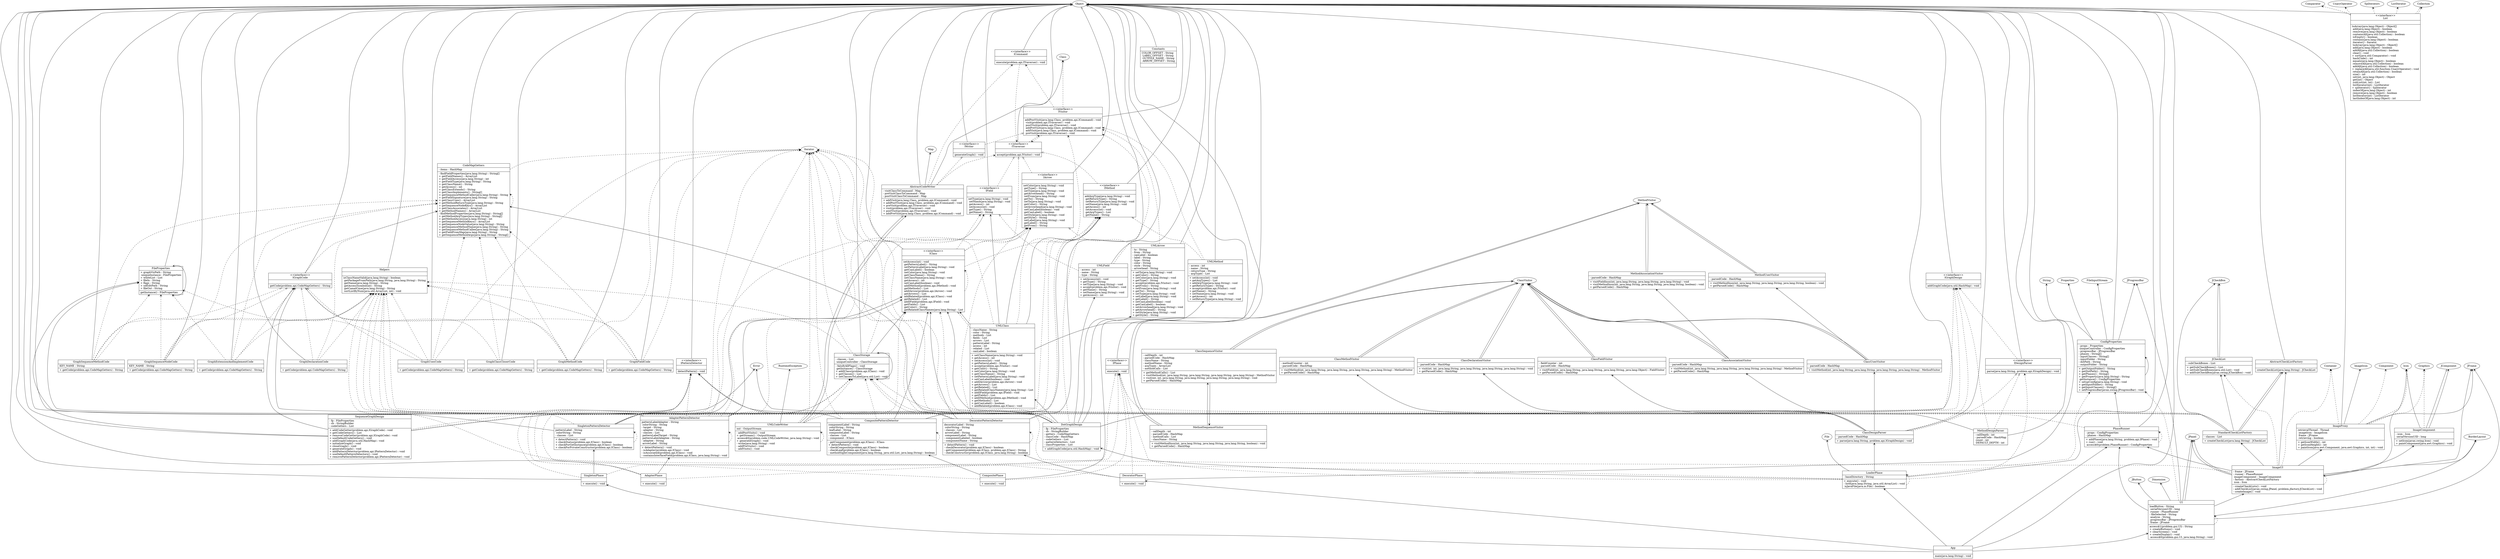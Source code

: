 digraph G{rankdir=BT;CodeMapGetters[ shape="record", color="", label="{CodeMapGetters|- items : HashMap\l|- findFieldProperties(java.lang.String) : String[]\l+ getFieldNames() : ArrayList\l+ getFieldAccess(java.lang.String) : int\l+ getFieldType(java.lang.String) : String\l+ getClassName() : String\l+ getAccess() : int\l+ getClassExtends() : String\l+ getClassImplements() : String[]\l+ getSequenceMethodCaller(java.lang.String) : String\l+ getFieldSignature(java.lang.String) : String\l+ getClassUses() : ArrayList\l+ getMethodReturnType(java.lang.String) : String\l+ getSequenceNodeKeys() : ArrayList\l+ getClassAssociates() : ArrayList\l+ getMethodNames() : ArrayList\l- findMethodProperties(java.lang.String) : String[]\l+ getMethodArgTypes(java.lang.String) : String[]\l+ getMethodAccess(java.lang.String) : int\l+ getSequenceMethodKeys() : ArrayList\l+ getSequenceNodeValue(java.lang.String) : String\l+ getSequenceMethodName(java.lang.String) : String\l+ getSequenceMethodCallee(java.lang.String) : String\l+ getFieldFromMap(java.lang.String) : String\l+ getSequenceMethodArgs(java.lang.String) : String[]\l}"];CodeMapGetters -> Object [arrowhead="onormal", style="solid", label="", color=""];CodeMapGetters -> CodeMapGetters [arrowhead="open", style="dashed", label="", color=""];CodeMapGetters -> Iterator [arrowhead="open", style="dashed", label="", color=""];IArrow[ shape="record", color="", label="{\<\<interface\>\>\nIArrow|| setColor(java.lang.String) : void\l getType() : String\l setType(java.lang.String) : void\l getArrowhead() : String\l setFrom(java.lang.String) : void\l getTo() : String\l setTo(java.lang.String) : void\l getColor() : String\l setArrowhead(java.lang.String) : void\l setCanLabel(boolean) : void\l getCanLabel() : boolean\l setStyle(java.lang.String) : void\l getStyle() : String\l setLabel(java.lang.String) : void\l getLabel() : String\l getFrom() : String\l}"];IArrow -> Object [arrowhead="onormal", style="solid", label="", color=""];IArrow -> ITraverser [arrowhead="onormal", style="dashed", label="", color=""];IClass[ shape="record", color="", label="{\<\<interface\>\>\nIClass|| setAccess(int) : void\l getPatternLabel() : String\l setPatternLabel(java.lang.String) : void\l getCanLabel() : boolean\l setColor(java.lang.String) : void\l getClassName() : String\l setClassName(java.lang.String) : void\l getAccess() : int\l setCanLabel(boolean) : void\l addIMethod(problem.api.IMethod) : void\l getMethods() : List\l addIArrow(problem.api.IArrow) : void\l getArrows() : List\l addRelated(problem.api.IClass) : void\l getRelated() : List\l addIField(problem.api.IField) : void\l getFields() : List\l getColor() : String\l getRelatedClassNames(java.lang.String) : List\l}"];IClass -> Object [arrowhead="onormal", style="solid", label="", color=""];IClass -> ITraverser [arrowhead="onormal", style="dashed", label="", color=""];IClass -> IMethod [arrowhead="open", style="dashed", label="", color=""];IClass -> IArrow [arrowhead="open", style="dashed", label="", color=""];IClass -> IClass [arrowhead="open", style="dashed", label="", color=""];IClass -> IField [arrowhead="open", style="dashed", label="", color=""];ICommand[ shape="record", color="", label="{\<\<interface\>\>\nICommand|| execute(problem.api.ITraverser) : void\l}"];ICommand -> Object [arrowhead="onormal", style="solid", label="", color=""];ICommand -> ITraverser [arrowhead="open", style="dashed", label="", color=""];IDesignParser[ shape="record", color="", label="{\<\<interface\>\>\nIDesignParser|| parse(java.lang.String,  problem.api.IGraphDesign) : void\l}"];IDesignParser -> Object [arrowhead="onormal", style="solid", label="", color=""];IDesignParser -> IGraphDesign [arrowhead="open", style="dashed", label="", color=""];IField[ shape="record", color="", label="{\<\<interface\>\>\nIField|| setType(java.lang.String) : void\l setName(java.lang.String) : void\l getAccess() : int\l setAccess(int) : void\l getType() : String\l getName() : String\l}"];IField -> Object [arrowhead="onormal", style="solid", label="", color=""];IField -> ITraverser [arrowhead="onormal", style="dashed", label="", color=""];IGraphCode[ shape="record", color="", label="{\<\<interface\>\>\nIGraphCode|| getCode(problem.api.CodeMapGetters) : String\l}"];IGraphCode -> Object [arrowhead="onormal", style="solid", label="", color=""];IGraphCode -> CodeMapGetters [arrowhead="open", style="dashed", label="", color=""];IGraphDesign[ shape="record", color="", label="{\<\<interface\>\>\nIGraphDesign|| addGraphCode(java.util.HashMap) : void\l}"];IGraphDesign -> Object [arrowhead="onormal", style="solid", label="", color=""];IMethod[ shape="record", color="", label="{\<\<interface\>\>\nIMethod|| addArgType(java.lang.String) : void\l getReturnType() : String\l setReturnType(java.lang.String) : void\l setName(java.lang.String) : void\l getAccess() : int\l setAccess(int) : void\l getArgTypes() : List\l getName() : String\l}"];IMethod -> Object [arrowhead="onormal", style="solid", label="", color=""];IMethod -> ITraverser [arrowhead="onormal", style="dashed", label="", color=""];IPatternDetector[ shape="record", color="", label="{\<\<interface\>\>\nIPatternDetector|| detectPattern() : void\l}"];IPatternDetector -> Object [arrowhead="onormal", style="solid", label="", color=""];IPhase[ shape="record", color="", label="{\<\<interface\>\>\nIPhase|| execute() : void\l}"];IPhase -> Object [arrowhead="onormal", style="solid", label="", color=""];ITraverser[ shape="record", color="", label="{\<\<interface\>\>\nITraverser|| accept(problem.api.IVisitor) : void\l}"];ITraverser -> Object [arrowhead="onormal", style="solid", label="", color=""];ITraverser -> IVisitor [arrowhead="open", style="dashed", label="", color=""];IVisitor[ shape="record", color="", label="{\<\<interface\>\>\nIVisitor|| addPostVisit(java.lang.Class,  problem.api.ICommand) : void\l visit(problem.api.ITraverser) : void\l postVisit(problem.api.ITraverser) : void\l addPreVisit(java.lang.Class,  problem.api.ICommand) : void\l addVisit(java.lang.Class,  problem.api.ICommand) : void\l preVisit(problem.api.ITraverser) : void\l}"];IVisitor -> Object [arrowhead="onormal", style="solid", label="", color=""];IVisitor -> Class [arrowhead="open", style="dashed", label="", color=""];IVisitor -> ICommand [arrowhead="open", style="dashed", label="", color=""];IVisitor -> ITraverser [arrowhead="open", style="dashed", label="", color=""];IWriter[ shape="record", color="", label="{\<\<interface\>\>\nIWriter|| generateGraph() : void\l}"];IWriter -> Object [arrowhead="onormal", style="solid", label="", color=""];IWriter -> IVisitor [arrowhead="onormal", style="dashed", label="", color=""];App[ shape="record", color="", label="{App|| main(java.lang.String) : void\l}"];App -> Object [arrowhead="onormal", style="solid", label="", color=""];App -> UI [arrowhead="open", style="solid", label="", color=""];App -> PhaseRunner [arrowhead="open", style="solid", label="", color=""];App -> DecoratorPhase [arrowhead="open", style="solid", label="", color=""];App -> LoaderPhase [arrowhead="open", style="solid", label="", color=""];App -> SingletonPhase [arrowhead="open", style="solid", label="", color=""];ClassDesignParser[ shape="record", color="", label="{ClassDesignParser|- parsedCode : HashMap\l|+ parse(java.lang.String,  problem.api.IGraphDesign) : void\l}"];ClassDesignParser -> Object [arrowhead="onormal", style="solid", label="", color=""];ClassDesignParser -> IDesignParser [arrowhead="onormal", style="dashed", label="", color=""];ClassDesignParser -> ClassUsesVisitor [arrowhead="open", style="solid", label="", color=""];ClassDesignParser -> ClassMethodVisitor [arrowhead="open", style="solid", label="", color=""];ClassDesignParser -> ClassDeclarationVisitor [arrowhead="open", style="solid", label="", color=""];ClassDesignParser -> ClassAssociationVisitor [arrowhead="open", style="solid", label="", color=""];ClassDesignParser -> ClassFieldVisitor [arrowhead="open", style="solid", label="", color=""];ClassDesignParser -> IGraphDesign [arrowhead="open", style="dashed", label="", color=""];ClassStorage[ shape="record", color="", label="{ClassStorage|- classes : List\l uniqueController : ClassStorage\l|- falsifyAllFlags() : void\l getInstance() : ClassStorage\l+ addIClass(problem.api.IClass) : void\l+ getClasses() : List\l+ setClassesToLabel(java.util.List) : void\l}"];ClassStorage -> Object [arrowhead="onormal", style="solid", label="", color=""];ClassStorage -> ClassStorage [arrowhead="open", style="solid", label="", color=""];ClassStorage -> IClass [arrowhead="open", style="solid", label="", color=""];ClassStorage -> IArrow [arrowhead="open", style="dashed", label="", color=""];ClassStorage -> Helpers [arrowhead="open", style="dashed", label="", color=""];ClassStorage -> Iterator [arrowhead="open", style="dashed", label="", color=""];AbstractCodeWriter[ shape="record", color="", label="{AbstractCodeWriter|- visitClassToCommand : Map\l- preVisitClassToCommand : Map\l- postVisitClassToCommand : Map\l|+ addVisit(java.lang.Class,  problem.api.ICommand) : void\l+ addPostVisit(java.lang.Class,  problem.api.ICommand) : void\l+ preVisit(problem.api.ITraverser) : void\l+ visit(problem.api.ITraverser) : void\l+ postVisit(problem.api.ITraverser) : void\l+ addPreVisit(java.lang.Class,  problem.api.ICommand) : void\l}"];AbstractCodeWriter -> Object [arrowhead="onormal", style="solid", label="", color=""];AbstractCodeWriter -> IWriter [arrowhead="onormal", style="dashed", label="", color=""];AbstractCodeWriter -> Map [arrowhead="open", style="solid", label="", color=""];AbstractCodeWriter -> Class [arrowhead="open", style="solid", label="", color=""];AbstractCodeWriter -> ICommand [arrowhead="open", style="dashed", label="", color=""];AbstractCodeWriter -> ITraverser [arrowhead="open", style="dashed", label="", color=""];GraphClassCloserCode[ shape="record", color="", label="{GraphClassCloserCode||+ getCode(problem.api.CodeMapGetters) : String\l}"];GraphClassCloserCode -> Object [arrowhead="onormal", style="solid", label="", color=""];GraphClassCloserCode -> IGraphCode [arrowhead="onormal", style="dashed", label="", color=""];GraphClassCloserCode -> CodeMapGetters [arrowhead="open", style="dashed", label="", color=""];GraphDeclarationCode[ shape="record", color="", label="{GraphDeclarationCode||+ getCode(problem.api.CodeMapGetters) : String\l}"];GraphDeclarationCode -> Object [arrowhead="onormal", style="solid", label="", color=""];GraphDeclarationCode -> IGraphCode [arrowhead="onormal", style="dashed", label="", color=""];GraphDeclarationCode -> CodeMapGetters [arrowhead="open", style="dashed", label="", color=""];GraphDeclarationCode -> Helpers [arrowhead="open", style="dashed", label="", color=""];GraphExtensionAndImplementCode[ shape="record", color="", label="{GraphExtensionAndImplementCode||+ getCode(problem.api.CodeMapGetters) : String\l}"];GraphExtensionAndImplementCode -> Object [arrowhead="onormal", style="solid", label="", color=""];GraphExtensionAndImplementCode -> IGraphCode [arrowhead="onormal", style="dashed", label="", color=""];GraphExtensionAndImplementCode -> CodeMapGetters [arrowhead="open", style="dashed", label="", color=""];GraphExtensionAndImplementCode -> FileProperties [arrowhead="open", style="dashed", label="", color=""];GraphExtensionAndImplementCode -> Helpers [arrowhead="open", style="dashed", label="", color=""];GraphFieldCode[ shape="record", color="", label="{GraphFieldCode||+ getCode(problem.api.CodeMapGetters) : String\l}"];GraphFieldCode -> Object [arrowhead="onormal", style="solid", label="", color=""];GraphFieldCode -> IGraphCode [arrowhead="onormal", style="dashed", label="", color=""];GraphFieldCode -> CodeMapGetters [arrowhead="open", style="dashed", label="", color=""];GraphFieldCode -> Helpers [arrowhead="open", style="dashed", label="", color=""];GraphFieldCode -> Iterator [arrowhead="open", style="dashed", label="", color=""];GraphMethodCode[ shape="record", color="", label="{GraphMethodCode||+ getCode(problem.api.CodeMapGetters) : String\l}"];GraphMethodCode -> Object [arrowhead="onormal", style="solid", label="", color=""];GraphMethodCode -> IGraphCode [arrowhead="onormal", style="dashed", label="", color=""];GraphMethodCode -> CodeMapGetters [arrowhead="open", style="dashed", label="", color=""];GraphMethodCode -> Helpers [arrowhead="open", style="dashed", label="", color=""];GraphMethodCode -> Iterator [arrowhead="open", style="dashed", label="", color=""];GraphSequenceMethodCode[ shape="record", color="", label="{GraphSequenceMethodCode| KEY_NAME : String\l|+ getCode(problem.api.CodeMapGetters) : String\l}"];GraphSequenceMethodCode -> Object [arrowhead="onormal", style="solid", label="", color=""];GraphSequenceMethodCode -> IGraphCode [arrowhead="onormal", style="dashed", label="", color=""];GraphSequenceMethodCode -> CodeMapGetters [arrowhead="open", style="dashed", label="", color=""];GraphSequenceMethodCode -> FileProperties [arrowhead="open", style="dashed", label="", color=""];GraphSequenceMethodCode -> Helpers [arrowhead="open", style="dashed", label="", color=""];GraphSequenceNodeCode[ shape="record", color="", label="{GraphSequenceNodeCode| KEY_NAME : String\l|+ getCode(problem.api.CodeMapGetters) : String\l}"];GraphSequenceNodeCode -> Object [arrowhead="onormal", style="solid", label="", color=""];GraphSequenceNodeCode -> IGraphCode [arrowhead="onormal", style="dashed", label="", color=""];GraphSequenceNodeCode -> CodeMapGetters [arrowhead="open", style="dashed", label="", color=""];GraphSequenceNodeCode -> FileProperties [arrowhead="open", style="dashed", label="", color=""];GraphSequenceNodeCode -> Helpers [arrowhead="open", style="dashed", label="", color=""];GraphUsesCode[ shape="record", color="", label="{GraphUsesCode||+ getCode(problem.api.CodeMapGetters) : String\l}"];GraphUsesCode -> Object [arrowhead="onormal", style="solid", label="", color=""];GraphUsesCode -> IGraphCode [arrowhead="onormal", style="dashed", label="", color=""];GraphUsesCode -> CodeMapGetters [arrowhead="open", style="dashed", label="", color=""];GraphUsesCode -> FileProperties [arrowhead="open", style="dashed", label="", color=""];GraphUsesCode -> Helpers [arrowhead="open", style="dashed", label="", color=""];GraphUsesCode -> Iterator [arrowhead="open", style="dashed", label="", color=""];UMLCodeWriter[ shape="record", color="", label="{UMLCodeWriter| out : OutputStream\l|- addPostVisits() : void\l+ getStream() : OutputStream\l access$0(problem.code.UMLCodeWriter,  java.lang.String) : void\l+ generateGraph() : void\l- write(java.lang.String) : void\l- addPreVisits() : void\l- addVisits() : void\l}"];UMLCodeWriter -> AbstractCodeWriter [arrowhead="onormal", style="solid", label="", color=""];UMLCodeWriter -> AbstractCodeWriter [arrowhead="open", style="solid", label="", color=""];UMLCodeWriter -> RuntimeException [arrowhead="open", style="solid", label="", color=""];UMLCodeWriter -> UMLCodeWriter [arrowhead="open", style="dashed", label="", color=""];UMLCodeWriter -> ClassStorage [arrowhead="open", style="dashed", label="", color=""];UMLCodeWriter -> IClass [arrowhead="open", style="dashed", label="", color=""];UMLCodeWriter -> Iterator [arrowhead="open", style="dashed", label="", color=""];ConfigProperties[ shape="record", color="", label="{ConfigProperties|- props : Properties\l uniqueController : ConfigProperties\l- progressBar : JProgressBar\l- phases : String[]\l- inputClasses : String[]\l- inputFolder : String\l- dotPath : String\l- outputFolder : String\l|+ getOutputFolder() : String\l+ getDotPath() : String\l+ getPhases() : String[]\l+ getProperty(java.lang.String) : String\l getInstance() : ConfigProperties\l+ setupConfig(java.lang.String) : void\l+ getInputFolder() : String\l+ getInputClasses() : String[]\l+ setProgressBar(javax.swing.JProgressBar) : void\l}"];ConfigProperties -> Object [arrowhead="onormal", style="solid", label="", color=""];ConfigProperties -> String[] [arrowhead="open", style="solid", label="", color=""];ConfigProperties -> Properties [arrowhead="open", style="solid", label="", color=""];ConfigProperties -> ConfigProperties [arrowhead="open", style="solid", label="", color=""];ConfigProperties -> FileInputStream [arrowhead="open", style="solid", label="", color=""];ConfigProperties -> JProgressBar [arrowhead="open", style="solid", label="", color=""];Constants[ shape="record", color="", label="{Constants| COLOR_OFFSET : String\l LABEL_OFFSET : String\l OUTFILE_NAME : String\l ARROW_OFFSET : String\l|}"];Constants -> Object [arrowhead="onormal", style="solid", label="", color=""];DotGraphDesign[ shape="record", color="", label="{DotGraphDesign|- fp : FileProperties\l- sb : StringBuilder\l- getters : CodeMapGetters\l- classCode : HashMap\l- codeGetters : List\l- patternDetectors : List\l- classProperties : List\l|+ addGraphCode(java.util.HashMap) : void\l}"];DotGraphDesign -> Object [arrowhead="onormal", style="solid", label="", color=""];DotGraphDesign -> IGraphDesign [arrowhead="onormal", style="dashed", label="", color=""];DotGraphDesign -> UMLArrow [arrowhead="open", style="solid", label="", color=""];DotGraphDesign -> CodeMapGetters [arrowhead="open", style="solid", label="", color=""];DotGraphDesign -> FileProperties [arrowhead="open", style="solid", label="", color=""];DotGraphDesign -> UMLMethod [arrowhead="open", style="solid", label="", color=""];DotGraphDesign -> UMLField [arrowhead="open", style="solid", label="", color=""];DotGraphDesign -> UMLClass [arrowhead="open", style="solid", label="", color=""];DotGraphDesign -> IGraphCode [arrowhead="open", style="solid", label="", color=""];DotGraphDesign -> IPatternDetector [arrowhead="open", style="solid", label="", color=""];DotGraphDesign -> IMethod [arrowhead="open", style="dashed", label="", color=""];DotGraphDesign -> Helpers [arrowhead="open", style="dashed", label="", color=""];DotGraphDesign -> ClassStorage [arrowhead="open", style="dashed", label="", color=""];DotGraphDesign -> IClass [arrowhead="open", style="dashed", label="", color=""];DotGraphDesign -> Iterator [arrowhead="open", style="dashed", label="", color=""];FileProperties[ shape="record", color="", label="{FileProperties|+ graphVizPath : String\l uniqueInstance : FileProperties\l+ whiteList : List\l+ fileIn : String\l+ flags : String\l+ sdEditPath : String\l+ fileOut : String\l| getInstance() : FileProperties\l}"];FileProperties -> Object [arrowhead="onormal", style="solid", label="", color=""];FileProperties -> FileProperties [arrowhead="open", style="solid", label="", color=""];UMLArrow[ shape="record", color="", label="{UMLArrow|- to : String\l- from : String\l- canLabel : boolean\l- label : String\l- type : String\l- color : String\l- style : String\l- arrowhead : String\l|+ setTo(java.lang.String) : void\l+ getColor() : String\l+ setColor(java.lang.String) : void\l+ getType() : String\l+ accept(problem.api.IVisitor) : void\l+ getFrom() : String\l+ setFrom(java.lang.String) : void\l+ getTo() : String\l+ setType(java.lang.String) : void\l+ setLabel(java.lang.String) : void\l+ getLabel() : String\l+ setCanLabel(boolean) : void\l+ getCanLabel() : boolean\l+ setArrowhead(java.lang.String) : void\l+ getArrowhead() : String\l+ setStyle(java.lang.String) : void\l+ getStyle() : String\l}"];UMLArrow -> Object [arrowhead="onormal", style="solid", label="", color=""];UMLArrow -> IArrow [arrowhead="onormal", style="dashed", label="", color=""];UMLArrow -> IVisitor [arrowhead="open", style="dashed", label="", color=""];UMLClass[ shape="record", color="", label="{UMLClass|- className : String\l- color : String\l- methods : List\l- fields : List\l- arrows : List\l- patternLabel : String\l- access : int\l- related : List\l- canLabel : boolean\l|+ setClassName(java.lang.String) : void\l+ getAccess() : int\l+ setAccess(int) : void\l+ getPatternLabel() : String\l+ accept(problem.api.IVisitor) : void\l+ getColor() : String\l+ setColor(java.lang.String) : void\l+ getClassName() : String\l+ setPatternLabel(java.lang.String) : void\l+ setCanLabel(boolean) : void\l+ addIArrow(problem.api.IArrow) : void\l+ getArrows() : List\l+ getRelated() : List\l+ getRelatedClassNames(java.lang.String) : List\l+ addIField(problem.api.IField) : void\l+ getFields() : List\l+ addIMethod(problem.api.IMethod) : void\l+ getMethods() : List\l+ getCanLabel() : boolean\l+ addRelated(problem.api.IClass) : void\l}"];UMLClass -> Object [arrowhead="onormal", style="solid", label="", color=""];UMLClass -> IClass [arrowhead="onormal", style="dashed", label="", color=""];UMLClass -> IMethod [arrowhead="open", style="solid", label="", color=""];UMLClass -> IField [arrowhead="open", style="solid", label="", color=""];UMLClass -> IArrow [arrowhead="open", style="solid", label="", color=""];UMLClass -> IClass [arrowhead="open", style="solid", label="", color=""];UMLClass -> IVisitor [arrowhead="open", style="dashed", label="", color=""];UMLClass -> Iterator [arrowhead="open", style="dashed", label="", color=""];UMLField[ shape="record", color="", label="{UMLField|- access : int\l- name : String\l- type : String\l|+ setAccess(int) : void\l+ getType() : String\l+ setType(java.lang.String) : void\l+ accept(problem.api.IVisitor) : void\l+ getName() : String\l+ setName(java.lang.String) : void\l+ getAccess() : int\l}"];UMLField -> Object [arrowhead="onormal", style="solid", label="", color=""];UMLField -> IField [arrowhead="onormal", style="dashed", label="", color=""];UMLField -> IVisitor [arrowhead="open", style="dashed", label="", color=""];UMLMethod[ shape="record", color="", label="{UMLMethod|- access : int\l- name : String\l- returnType : String\l- argTypes : List\l|+ setAccess(int) : void\l+ getArgTypes() : List\l+ addArgType(java.lang.String) : void\l+ getReturnType() : String\l+ accept(problem.api.IVisitor) : void\l+ getName() : String\l+ setName(java.lang.String) : void\l+ getAccess() : int\l+ setReturnType(java.lang.String) : void\l}"];UMLMethod -> Object [arrowhead="onormal", style="solid", label="", color=""];UMLMethod -> IMethod [arrowhead="onormal", style="dashed", label="", color=""];UMLMethod -> IVisitor [arrowhead="open", style="dashed", label="", color=""];ImageUI[ shape="record", color="", label="{ImageUI|- frame : JFrame\l- runner : PhaseRunner\l imageComponent : ImageComponent\l- factory : AbstractCheckListFactory\l icon : Icon\l|- createCheckLists() : void\l- addCheckList(javax.swing.JPanel,  problem.jfactory.JCheckList) : void\l- createImage() : void\l}"];ImageUI -> JPanel [arrowhead="onormal", style="solid", label="", color=""];ImageUI -> Icon [arrowhead="open", style="solid", label="", color=""];ImageUI -> JFrame [arrowhead="open", style="solid", label="", color=""];ImageUI -> ImageComponent [arrowhead="open", style="solid", label="", color=""];ImageUI -> BorderLayout [arrowhead="open", style="solid", label="", color=""];ImageUI -> JPanel [arrowhead="open", style="solid", label="", color=""];ImageUI -> PhaseRunner [arrowhead="open", style="solid", label="", color=""];ImageUI -> ImageProxy [arrowhead="open", style="solid", label="", color=""];ImageUI -> StandardCheckListFactory [arrowhead="open", style="solid", label="", color=""];ImageUI -> AbstractCheckListFactory [arrowhead="open", style="solid", label="", color=""];ImageUI -> JCheckList [arrowhead="open", style="dashed", label="", color=""];ImageUI -> ImageUI [arrowhead="open", style="dashed", label="", color=""];ImageUI -> Container [arrowhead="open", style="dashed", label="", color=""];ImageUI -> Iterator [arrowhead="open", style="dashed", label="", color=""];UI[ shape="record", color="", label="{UI| loadButton : String\l serialVersionUID : long\l runner : PhaseRunner\l- fileSelected : String\l analyze : String\l progressBar : JProgressBar\l frame : JFrame\l| access$1(problem.gui.UI) : String\l+ createButtons() : void\l+ clearScreen() : void\l+ createDisplay() : void\l access$0(problem.gui.UI,  java.lang.String) : void\l}"];UI -> JPanel [arrowhead="onormal", style="solid", label="", color=""];UI -> JButton [arrowhead="open", style="solid", label="", color=""];UI -> JFrame [arrowhead="open", style="solid", label="", color=""];UI -> BorderLayout [arrowhead="open", style="solid", label="", color=""];UI -> JPanel [arrowhead="open", style="solid", label="", color=""];UI -> JProgressBar [arrowhead="open", style="solid", label="", color=""];UI -> Dimension [arrowhead="open", style="solid", label="", color=""];UI -> PhaseRunner [arrowhead="open", style="solid", label="", color=""];UI -> ImageUI [arrowhead="open", style="solid", label="", color=""];UI -> UI [arrowhead="open", style="dashed", label="", color=""];UI -> ConfigProperties [arrowhead="open", style="dashed", label="", color=""];Helpers[ shape="record", color="", label="{Helpers|| isClassNameValid(java.lang.String) : boolean\l getPackageFromPath(java.lang.String,  java.lang.String) : String\l getName(java.lang.String) : String\l getAccessSymbol(int) : String\l getCamelCase(java.lang.String) : String\l sortListByNum(java.util.ArrayList,  int) : void\l}"];Helpers -> Object [arrowhead="onormal", style="solid", label="", color=""];ImageComponent[ shape="record", color="", label="{ImageComponent|- icon : Icon\l serialVersionUID : long\l|+ setIcon(javax.swing.Icon) : void\l+ paintComponent(java.awt.Graphics) : void\l}"];ImageComponent -> JComponent [arrowhead="onormal", style="solid", label="", color=""];ImageComponent -> JComponent [arrowhead="open", style="solid", label="", color=""];ImageComponent -> Icon [arrowhead="open", style="solid", label="", color=""];ImageComponent -> Graphics [arrowhead="open", style="dashed", label="", color=""];ImageProxy[ shape="record", color="", label="{ImageProxy| retrievalThread : Thread\l imageIcon : ImageIcon\l frame : JFrame\l retrieving : boolean\l|+ getIconWidth() : int\l+ getIconHeight() : int\l+ paintIcon(java.awt.Component,  java.awt.Graphics,  int,  int) : void\l}"];ImageProxy -> Object [arrowhead="onormal", style="solid", label="", color=""];ImageProxy -> Icon [arrowhead="onormal", style="dashed", label="", color=""];ImageProxy -> JFrame [arrowhead="open", style="solid", label="", color=""];ImageProxy -> ImageIcon [arrowhead="open", style="solid", label="", color=""];ImageProxy -> Component [arrowhead="open", style="dashed", label="", color=""];ImageProxy -> Graphics [arrowhead="open", style="dashed", label="", color=""];ImageProxy -> Container [arrowhead="open", style="dashed", label="", color=""];AbstractCheckListFactory[ shape="record", color="", label="{AbstractCheckListFactory|| createCheckList(java.lang.String) : JCheckList\l}"];AbstractCheckListFactory -> Object [arrowhead="onormal", style="solid", label="", color=""];JCheckList[ shape="record", color="", label="{JCheckList|- subCheckBoxes : List\l|+ getSubCheckBoxes() : List\l+ setSubCheckBoxes(java.util.List) : void\l+ addSubCheckBox(javax.swing.JCheckBox) : void\l}"];JCheckList -> JCheckBox [arrowhead="onormal", style="solid", label="", color=""];JCheckList -> JCheckBox [arrowhead="open", style="solid", label="", color=""];StandardCheckListFactory[ shape="record", color="", label="{StandardCheckListFactory|- classes : List\l|+ createCheckList(java.lang.String) : JCheckList\l}"];StandardCheckListFactory -> AbstractCheckListFactory [arrowhead="onormal", style="solid", label="", color=""];StandardCheckListFactory -> JCheckBox [arrowhead="open", style="solid", label="", color=""];StandardCheckListFactory -> AbstractCheckListFactory [arrowhead="open", style="solid", label="", color=""];StandardCheckListFactory -> JCheckList [arrowhead="open", style="solid", label="", color=""];StandardCheckListFactory -> IClass [arrowhead="open", style="solid", label="", color=""];StandardCheckListFactory -> ClassStorage [arrowhead="open", style="dashed", label="", color=""];StandardCheckListFactory -> Helpers [arrowhead="open", style="dashed", label="", color=""];StandardCheckListFactory -> Iterator [arrowhead="open", style="dashed", label="", color=""];MethodDesignParser[ shape="record", color="", label="{MethodDesignParser|- callDepth : int\l- parsedCode : HashMap\l count : int\l DEFAULT_DEPTH : int\l|+ parse(java.lang.String,  problem.api.IGraphDesign) : void\l+ getParsedCode() : HashMap\l <clinit>() : void\l}"];MethodDesignParser -> Object [arrowhead="onormal", style="solid", label="", color=""];MethodDesignParser -> IDesignParser [arrowhead="onormal", style="dashed", label="", color=""];MethodDesignParser -> Error [arrowhead="open", style="solid", label="", color=""];MethodDesignParser -> IGraphDesign [arrowhead="open", style="dashed", label="", color=""];AdapterPatternDetector[ shape="record", color="", label="{AdapterPatternDetector| patternLabelAdapter : String\l colorString : String\l- target : String\l- adapter : String\l- classes : List\l patternLabelTarget : String\l patternLabelAdaptee : String\l- adaptee : String\l arrowLabel : String\l|+ detectPattern() : void\l- isAdapter(problem.api.IClass) : void\l- isAssociated(problem.api.IClass) : void\l- containsInterfaceField(problem.api.IClass,  java.lang.String) : void\l}"];AdapterPatternDetector -> Object [arrowhead="onormal", style="solid", label="", color=""];AdapterPatternDetector -> IPatternDetector [arrowhead="onormal", style="dashed", label="", color=""];AdapterPatternDetector -> IClass [arrowhead="open", style="solid", label="", color=""];AdapterPatternDetector -> IArrow [arrowhead="open", style="dashed", label="", color=""];AdapterPatternDetector -> IField [arrowhead="open", style="dashed", label="", color=""];AdapterPatternDetector -> AdapterPatternDetector [arrowhead="open", style="dashed", label="", color=""];AdapterPatternDetector -> Helpers [arrowhead="open", style="dashed", label="", color=""];AdapterPatternDetector -> ClassStorage [arrowhead="open", style="dashed", label="", color=""];AdapterPatternDetector -> Iterator [arrowhead="open", style="dashed", label="", color=""];CompositePatternDetector[ shape="record", color="", label="{CompositePatternDetector| componentLabel : String\l colorString : String\l leafLabel : String\l compositeLabel : String\l- classes : List\l- component : IClass\l|- getComponent(problem.api.IClass) : IClass\l+ detectPattern() : void\l- checkComposite(problem.api.IClass) : boolean\l- checkLeaf(problem.api.IClass) : boolean\l- methodSigInComponent(java.lang.String,  java.util.List,  java.lang.String) : boolean\l}"];CompositePatternDetector -> Object [arrowhead="onormal", style="solid", label="", color=""];CompositePatternDetector -> IPatternDetector [arrowhead="onormal", style="dashed", label="", color=""];CompositePatternDetector -> IClass [arrowhead="open", style="solid", label="", color=""];CompositePatternDetector -> Helpers [arrowhead="open", style="dashed", label="", color=""];CompositePatternDetector -> IMethod [arrowhead="open", style="dashed", label="", color=""];CompositePatternDetector -> ClassStorage [arrowhead="open", style="dashed", label="", color=""];CompositePatternDetector -> CompositePatternDetector [arrowhead="open", style="dashed", label="", color=""];CompositePatternDetector -> Iterator [arrowhead="open", style="dashed", label="", color=""];DecoratorPatternDetector[ shape="record", color="", label="{DecoratorPatternDetector| decoratorLabel : String\l colorString : String\l- classes : List\l arrowLabel : String\l componentLabel : String\l- componentLabeled : boolean\l- componentName : String\l|+ detectPattern() : void\l- checkDecorator(problem.api.IClass) : boolean\l- getComponent(problem.api.IClass,  problem.api.IClass) : String\l- checkConstructor(problem.api.IClass,  java.lang.String) : boolean\l}"];DecoratorPatternDetector -> Object [arrowhead="onormal", style="solid", label="", color=""];DecoratorPatternDetector -> IPatternDetector [arrowhead="onormal", style="dashed", label="", color=""];DecoratorPatternDetector -> IClass [arrowhead="open", style="solid", label="", color=""];DecoratorPatternDetector -> IArrow [arrowhead="open", style="dashed", label="", color=""];DecoratorPatternDetector -> Helpers [arrowhead="open", style="dashed", label="", color=""];DecoratorPatternDetector -> IMethod [arrowhead="open", style="dashed", label="", color=""];DecoratorPatternDetector -> DecoratorPatternDetector [arrowhead="open", style="dashed", label="", color=""];DecoratorPatternDetector -> ClassStorage [arrowhead="open", style="dashed", label="", color=""];DecoratorPatternDetector -> Iterator [arrowhead="open", style="dashed", label="", color=""];SingletonPatternDetector[ shape="record", color="", label="{SingletonPatternDetector| patternLabel : String\l colorString : String\l- classes : List\l|+ detectPattern() : void\l+ checkStatus(problem.api.IClass) : boolean\l+ checkForGetInstance(problem.api.IClass) : boolean\l+ checkForPrivateConstructor(problem.api.IClass) : boolean\l}"];SingletonPatternDetector -> Object [arrowhead="onormal", style="solid", label="", color=""];SingletonPatternDetector -> IPatternDetector [arrowhead="onormal", style="dashed", label="", color=""];SingletonPatternDetector -> IClass [arrowhead="open", style="solid", label="", color=""];SingletonPatternDetector -> ClassStorage [arrowhead="open", style="dashed", label="", color=""];SingletonPatternDetector -> IField [arrowhead="open", style="dashed", label="", color=""];SingletonPatternDetector -> SingletonPatternDetector [arrowhead="open", style="dashed", label="", color=""];SingletonPatternDetector -> Helpers [arrowhead="open", style="dashed", label="", color=""];SingletonPatternDetector -> IMethod [arrowhead="open", style="dashed", label="", color=""];SingletonPatternDetector -> Iterator [arrowhead="open", style="dashed", label="", color=""];AdapterPhase[ shape="record", color="", label="{AdapterPhase||+ execute() : void\l}"];AdapterPhase -> Object [arrowhead="onormal", style="solid", label="", color=""];AdapterPhase -> IPhase [arrowhead="onormal", style="dashed", label="", color=""];AdapterPhase -> AdapterPatternDetector [arrowhead="open", style="solid", label="", color=""];AdapterPhase -> IPatternDetector [arrowhead="open", style="dashed", label="", color=""];CompositePhase[ shape="record", color="", label="{CompositePhase||+ execute() : void\l}"];CompositePhase -> Object [arrowhead="onormal", style="solid", label="", color=""];CompositePhase -> IPhase [arrowhead="onormal", style="dashed", label="", color=""];CompositePhase -> CompositePatternDetector [arrowhead="open", style="solid", label="", color=""];CompositePhase -> IPatternDetector [arrowhead="open", style="dashed", label="", color=""];DecoratorPhase[ shape="record", color="", label="{DecoratorPhase||+ execute() : void\l}"];DecoratorPhase -> Object [arrowhead="onormal", style="solid", label="", color=""];DecoratorPhase -> IPhase [arrowhead="onormal", style="dashed", label="", color=""];DecoratorPhase -> DecoratorPatternDetector [arrowhead="open", style="solid", label="", color=""];DecoratorPhase -> IPatternDetector [arrowhead="open", style="dashed", label="", color=""];LoaderPhase[ shape="record", color="", label="{LoaderPhase|- baseDirectory : String\l|+ execute() : void\l- listf(java.lang.String,  java.util.ArrayList) : void\l isJavaFile(java.io.File) : boolean\l}"];LoaderPhase -> Object [arrowhead="onormal", style="solid", label="", color=""];LoaderPhase -> IPhase [arrowhead="onormal", style="dashed", label="", color=""];LoaderPhase -> DotGraphDesign [arrowhead="open", style="solid", label="", color=""];LoaderPhase -> ClassDesignParser [arrowhead="open", style="solid", label="", color=""];LoaderPhase -> File [arrowhead="open", style="solid", label="", color=""];LoaderPhase -> LoaderPhase [arrowhead="open", style="dashed", label="", color=""];LoaderPhase -> Helpers [arrowhead="open", style="dashed", label="", color=""];LoaderPhase -> IDesignParser [arrowhead="open", style="dashed", label="", color=""];LoaderPhase -> ConfigProperties [arrowhead="open", style="dashed", label="", color=""];SingletonPhase[ shape="record", color="", label="{SingletonPhase||+ execute() : void\l}"];SingletonPhase -> Object [arrowhead="onormal", style="solid", label="", color=""];SingletonPhase -> IPhase [arrowhead="onormal", style="dashed", label="", color=""];SingletonPhase -> SingletonPatternDetector [arrowhead="open", style="solid", label="", color=""];SingletonPhase -> IPatternDetector [arrowhead="open", style="dashed", label="", color=""];PhaseRunner[ shape="record", color="", label="{PhaseRunner|- props : ConfigProperties\l- phases : HashMap\l|+ addPhase(java.lang.String,  problem.api.IPhase) : void\l+ run() : void\l access$0(problem.PhaseRunner) : ConfigProperties\l}"];PhaseRunner -> Object [arrowhead="onormal", style="solid", label="", color=""];PhaseRunner -> ConfigProperties [arrowhead="open", style="solid", label="", color=""];PhaseRunner -> IPhase [arrowhead="open", style="dashed", label="", color=""];PhaseRunner -> PhaseRunner [arrowhead="open", style="dashed", label="", color=""];SequenceGraphDesign[ shape="record", color="", label="{SequenceGraphDesign|- fp : FileProperties\l- sb : StringBuilder\l- codeGetters : List\l|+ addCodeGetter(problem.api.IGraphCode) : void\l+ getCodeGetters() : List\l+ removeCodeGetter(problem.api.IGraphCode) : void\l+ useDefaultCodeGetters() : void\l+ addGraphCode(java.util.HashMap) : void\l+ initializeGraph() : void\l+ closeGraph() : void\l+ generateGraph() : void\l+ addPatternDetector(problem.api.IPatternDetector) : void\l+ useDefaultPatternDetectors() : void\l+ removePatternDetector(problem.api.IPatternDetector) : void\l}"];SequenceGraphDesign -> Object [arrowhead="onormal", style="solid", label="", color=""];SequenceGraphDesign -> IGraphDesign [arrowhead="onormal", style="dashed", label="", color=""];SequenceGraphDesign -> Error [arrowhead="open", style="solid", label="", color=""];SequenceGraphDesign -> FileProperties [arrowhead="open", style="solid", label="", color=""];SequenceGraphDesign -> IGraphCode [arrowhead="open", style="solid", label="", color=""];SequenceGraphDesign -> IPatternDetector [arrowhead="open", style="dashed", label="", color=""];ClassAssociationVisitor[ shape="record", color="", label="{ClassAssociationVisitor|- parsedCode : HashMap\l|+ visitMethod(int,  java.lang.String,  java.lang.String,  java.lang.String,  java.lang.String) : MethodVisitor\l+ getParsedCode() : HashMap\l}"];ClassAssociationVisitor -> ClassVisitor [arrowhead="onormal", style="solid", label="", color=""];ClassAssociationVisitor -> MethodAssociationVisitor [arrowhead="open", style="solid", label="", color=""];ClassAssociationVisitor -> ClassVisitor [arrowhead="open", style="solid", label="", color=""];ClassDeclarationVisitor[ shape="record", color="", label="{ClassDeclarationVisitor|- parsedCode : HashMap\l|+ visit(int,  int,  java.lang.String,  java.lang.String,  java.lang.String,  java.lang.String) : void\l+ getParsedCode() : HashMap\l}"];ClassDeclarationVisitor -> ClassVisitor [arrowhead="onormal", style="solid", label="", color=""];ClassDeclarationVisitor -> ClassVisitor [arrowhead="open", style="solid", label="", color=""];ClassFieldVisitor[ shape="record", color="", label="{ClassFieldVisitor|- fieldCounter : int\l- parsedCode : HashMap\l|+ visitField(int,  java.lang.String,  java.lang.String,  java.lang.String,  java.lang.Object) : FieldVisitor\l+ getParsedCode() : HashMap\l}"];ClassFieldVisitor -> ClassVisitor [arrowhead="onormal", style="solid", label="", color=""];ClassFieldVisitor -> ClassVisitor [arrowhead="open", style="solid", label="", color=""];ClassMethodVisitor[ shape="record", color="", label="{ClassMethodVisitor|- methodCounter : int\l- parsedCode : HashMap\l|+ visitMethod(int,  java.lang.String,  java.lang.String,  java.lang.String,  java.lang.String) : MethodVisitor\l+ getParsedCode() : HashMap\l}"];ClassMethodVisitor -> ClassVisitor [arrowhead="onormal", style="solid", label="", color=""];ClassMethodVisitor -> ClassVisitor [arrowhead="open", style="solid", label="", color=""];ClassSequenceVisitor[ shape="record", color="", label="{ClassSequenceVisitor|- callDepth : int\l- parsedCode : HashMap\l- className : String\l- methodName : String\l- argTypes : ArrayList\l- methodCalls : List\l|+ getMethodCalls() : List\l+ visitMethod(int,  java.lang.String,  java.lang.String,  java.lang.String,  java.lang.String) : MethodVisitor\l+ visit(int,  int,  java.lang.String,  java.lang.String,  java.lang.String,  java.lang.String) : void\l+ getParsedCode() : HashMap\l}"];ClassSequenceVisitor -> ClassVisitor [arrowhead="onormal", style="solid", label="", color=""];ClassSequenceVisitor -> MethodSequenceVisitor [arrowhead="open", style="solid", label="", color=""];ClassSequenceVisitor -> ClassVisitor [arrowhead="open", style="solid", label="", color=""];ClassUsesVisitor[ shape="record", color="", label="{ClassUsesVisitor|- parsedCode : HashMap\l|+ visitMethod(int,  java.lang.String,  java.lang.String,  java.lang.String,  java.lang.String) : MethodVisitor\l}"];ClassUsesVisitor -> ClassVisitor [arrowhead="onormal", style="solid", label="", color=""];ClassUsesVisitor -> ClassVisitor [arrowhead="open", style="solid", label="", color=""];ClassUsesVisitor -> MethodUsesVisitor [arrowhead="open", style="solid", label="", color=""];MethodAssociationVisitor[ shape="record", color="", label="{MethodAssociationVisitor|- parsedCode : HashMap\l|+ visitFieldInsn(int,  java.lang.String,  java.lang.String,  java.lang.String) : void\l+ visitMethodInsn(int,  java.lang.String,  java.lang.String,  java.lang.String,  boolean) : void\l+ getParsedCode() : HashMap\l}"];MethodAssociationVisitor -> MethodVisitor [arrowhead="onormal", style="solid", label="", color=""];MethodAssociationVisitor -> MethodVisitor [arrowhead="open", style="solid", label="", color=""];MethodSequenceVisitor[ shape="record", color="", label="{MethodSequenceVisitor|- callDepth : int\l- parsedCode : HashMap\l- methodCalls : List\l- className : String\l|+ visitMethodInsn(int,  java.lang.String,  java.lang.String,  java.lang.String,  boolean) : void\l+ getParsedCode() : HashMap\l}"];MethodSequenceVisitor -> MethodVisitor [arrowhead="onormal", style="solid", label="", color=""];MethodSequenceVisitor -> ClassSequenceVisitor [arrowhead="open", style="solid", label="", color=""];MethodSequenceVisitor -> MethodVisitor [arrowhead="open", style="solid", label="", color=""];MethodUsesVisitor[ shape="record", color="", label="{MethodUsesVisitor|- parsedCode : HashMap\l|+ visitMethodInsn(int,  java.lang.String,  java.lang.String,  java.lang.String,  boolean) : void\l+ getParsedCode() : HashMap\l}"];MethodUsesVisitor -> MethodVisitor [arrowhead="onormal", style="solid", label="", color=""];MethodUsesVisitor -> MethodVisitor [arrowhead="open", style="solid", label="", color=""];List[ shape="record", color="", label="{\<\<interface\>\>\nList|| toArray(java.lang.Object) : Object[]\l add(java.lang.Object) : boolean\l remove(java.lang.Object) : boolean\l containsAll(java.util.Collection) : boolean\l isEmpty() : boolean\l contains(java.lang.Object) : boolean\l iterator() : Iterator\l toArray(java.lang.Object) : Object[]\l add(java.lang.Object) : boolean\l addAll(java.util.Collection) : boolean\l clear() : void\l+ sort(java.util.Comparator) : void\l hashCode() : int\l equals(java.lang.Object) : boolean\l removeAll(java.util.Collection) : boolean\l addAll(java.util.Collection) : boolean\l+ replaceAll(java.util.function.UnaryOperator) : void\l retainAll(java.util.Collection) : boolean\l size() : int\l set(int,  java.lang.Object) : Object\l get(int) : Object\l subList(int,  int) : List\l listIterator(int) : ListIterator\l+ spliterator() : Spliterator\l indexOf(java.lang.Object) : int\l remove(java.lang.Object) : boolean\l listIterator(int) : ListIterator\l lastIndexOf(java.lang.Object) : int\l}"];List -> Object [arrowhead="onormal", style="solid", label="", color=""];List -> Collection [arrowhead="onormal", style="dashed", label="", color=""];List -> Collection [arrowhead="open", style="dashed", label="", color=""];List -> Comparator [arrowhead="open", style="dashed", label="", color=""];List -> UnaryOperator [arrowhead="open", style="dashed", label="", color=""];List -> Spliterators [arrowhead="open", style="dashed", label="", color=""];List -> ListIterator [arrowhead="open", style="dashed", label="", color=""];}
